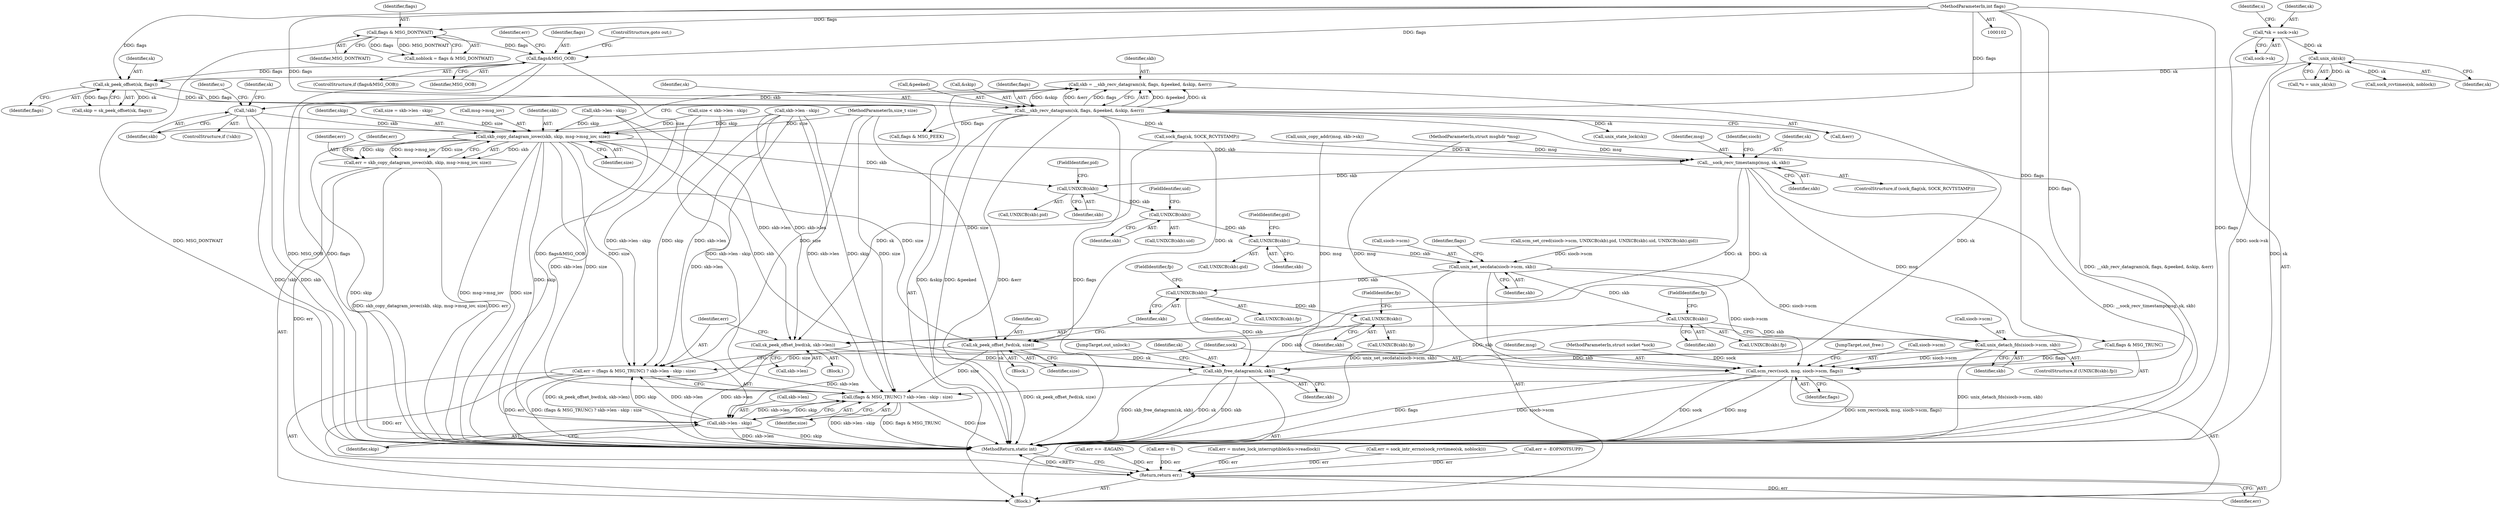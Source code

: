 digraph "0_linux_f3d3342602f8bcbf37d7c46641cb9bca7618eb1c_35@API" {
"1000167" [label="(Call,skb = __skb_recv_datagram(sk, flags, &peeked, &skip, &err))"];
"1000169" [label="(Call,__skb_recv_datagram(sk, flags, &peeked, &skip, &err))"];
"1000164" [label="(Call,sk_peek_offset(sk, flags))"];
"1000124" [label="(Call,unix_sk(sk))"];
"1000116" [label="(Call,*sk = sock->sk)"];
"1000141" [label="(Call,flags&MSG_OOB)"];
"1000129" [label="(Call,flags & MSG_DONTWAIT)"];
"1000107" [label="(MethodParameterIn,int flags)"];
"1000179" [label="(Call,!skb)"];
"1000257" [label="(Call,skb_copy_datagram_iovec(skb, skip, msg->msg_iov, size))"];
"1000255" [label="(Call,err = skb_copy_datagram_iovec(skb, skip, msg->msg_iov, size))"];
"1000386" [label="(Return,return err;)"];
"1000271" [label="(Call,__sock_recv_timestamp(msg, sk, skb))"];
"1000298" [label="(Call,UNIXCB(skb))"];
"1000302" [label="(Call,UNIXCB(skb))"];
"1000306" [label="(Call,UNIXCB(skb))"];
"1000309" [label="(Call,unix_set_secdata(siocb->scm, skb))"];
"1000322" [label="(Call,UNIXCB(skb))"];
"1000325" [label="(Call,unix_detach_fds(siocb->scm, skb))"];
"1000368" [label="(Call,scm_recv(sock, msg, siocb->scm, flags))"];
"1000376" [label="(Call,skb_free_datagram(sk, skb))"];
"1000342" [label="(Call,UNIXCB(skb))"];
"1000353" [label="(Call,UNIXCB(skb))"];
"1000330" [label="(Call,sk_peek_offset_bwd(sk, skb->len))"];
"1000362" [label="(Call,skb->len - skip)"];
"1000356" [label="(Call,err = (flags & MSG_TRUNC) ? skb->len - skip : size)"];
"1000358" [label="(Call,(flags & MSG_TRUNC) ? skb->len - skip : size)"];
"1000337" [label="(Call,sk_peek_offset_fwd(sk, size))"];
"1000124" [label="(Call,unix_sk(sk))"];
"1000122" [label="(Call,*u = unix_sk(sk))"];
"1000375" [label="(JumpTarget,out_free:)"];
"1000388" [label="(MethodReturn,static int)"];
"1000131" [label="(Identifier,MSG_DONTWAIT)"];
"1000174" [label="(Call,&skip)"];
"1000357" [label="(Identifier,err)"];
"1000362" [label="(Call,skb->len - skip)"];
"1000155" [label="(Call,err = sock_intr_errno(sock_rcvtimeo(sk, noblock)))"];
"1000259" [label="(Identifier,skip)"];
"1000386" [label="(Return,return err;)"];
"1000310" [label="(Call,siocb->scm)"];
"1000371" [label="(Call,siocb->scm)"];
"1000336" [label="(Block,)"];
"1000146" [label="(Identifier,err)"];
"1000234" [label="(Call,size = skb->len - skip)"];
"1000331" [label="(Identifier,sk)"];
"1000358" [label="(Call,(flags & MSG_TRUNC) ? skb->len - skip : size)"];
"1000376" [label="(Call,skb_free_datagram(sk, skb))"];
"1000243" [label="(Call,size < skb->len - skip)"];
"1000367" [label="(Identifier,size)"];
"1000370" [label="(Identifier,msg)"];
"1000321" [label="(Call,UNIXCB(skb).fp)"];
"1000305" [label="(Call,UNIXCB(skb).gid)"];
"1000171" [label="(Identifier,flags)"];
"1000317" [label="(Identifier,flags)"];
"1000278" [label="(Identifier,siocb)"];
"1000118" [label="(Call,sock->sk)"];
"1000104" [label="(MethodParameterIn,struct socket *sock)"];
"1000143" [label="(Identifier,MSG_OOB)"];
"1000130" [label="(Identifier,flags)"];
"1000322" [label="(Call,UNIXCB(skb))"];
"1000158" [label="(Call,sock_rcvtimeo(sk, noblock))"];
"1000236" [label="(Call,skb->len - skip)"];
"1000140" [label="(ControlStructure,if (flags&MSG_OOB))"];
"1000255" [label="(Call,err = skb_copy_datagram_iovec(skb, skip, msg->msg_iov, size))"];
"1000273" [label="(Identifier,sk)"];
"1000344" [label="(FieldIdentifier,fp)"];
"1000323" [label="(Identifier,skb)"];
"1000125" [label="(Identifier,sk)"];
"1000353" [label="(Call,UNIXCB(skb))"];
"1000301" [label="(Call,UNIXCB(skb).uid)"];
"1000179" [label="(Call,!skb)"];
"1000298" [label="(Call,UNIXCB(skb))"];
"1000169" [label="(Call,__skb_recv_datagram(sk, flags, &peeked, &skip, &err))"];
"1000274" [label="(Identifier,skb)"];
"1000297" [label="(Call,UNIXCB(skb).pid)"];
"1000263" [label="(Identifier,size)"];
"1000167" [label="(Call,skb = __skb_recv_datagram(sk, flags, &peeked, &skip, &err))"];
"1000136" [label="(Call,err = -EOPNOTSUPP)"];
"1000116" [label="(Call,*sk = sock->sk)"];
"1000356" [label="(Call,err = (flags & MSG_TRUNC) ? skb->len - skip : size)"];
"1000105" [label="(MethodParameterIn,struct msghdr *msg)"];
"1000343" [label="(Identifier,skb)"];
"1000337" [label="(Call,sk_peek_offset_fwd(sk, size))"];
"1000339" [label="(Identifier,size)"];
"1000180" [label="(Identifier,skb)"];
"1000142" [label="(Identifier,flags)"];
"1000355" [label="(FieldIdentifier,fp)"];
"1000304" [label="(FieldIdentifier,uid)"];
"1000127" [label="(Call,noblock = flags & MSG_DONTWAIT)"];
"1000299" [label="(Identifier,skb)"];
"1000368" [label="(Call,scm_recv(sock, msg, siocb->scm, flags))"];
"1000308" [label="(FieldIdentifier,gid)"];
"1000257" [label="(Call,skb_copy_datagram_iovec(skb, skip, msg->msg_iov, size))"];
"1000366" [label="(Identifier,skip)"];
"1000313" [label="(Identifier,skb)"];
"1000141" [label="(Call,flags&MSG_OOB)"];
"1000332" [label="(Call,skb->len)"];
"1000307" [label="(Identifier,skb)"];
"1000272" [label="(Identifier,msg)"];
"1000170" [label="(Identifier,sk)"];
"1000117" [label="(Identifier,sk)"];
"1000182" [label="(Call,unix_state_lock(sk))"];
"1000329" [label="(Identifier,skb)"];
"1000256" [label="(Identifier,err)"];
"1000330" [label="(Call,sk_peek_offset_bwd(sk, skb->len))"];
"1000374" [label="(Identifier,flags)"];
"1000303" [label="(Identifier,skb)"];
"1000320" [label="(ControlStructure,if (UNIXCB(skb).fp))"];
"1000325" [label="(Call,unix_detach_fds(siocb->scm, skb))"];
"1000271" [label="(Call,__sock_recv_timestamp(msg, sk, skb))"];
"1000293" [label="(Call,scm_set_cred(siocb->scm, UNIXCB(skb).pid, UNIXCB(skb).uid, UNIXCB(skb).gid))"];
"1000165" [label="(Identifier,sk)"];
"1000316" [label="(Call,flags & MSG_PEEK)"];
"1000378" [label="(Identifier,skb)"];
"1000183" [label="(Identifier,sk)"];
"1000245" [label="(Call,skb->len - skip)"];
"1000302" [label="(Call,UNIXCB(skb))"];
"1000166" [label="(Identifier,flags)"];
"1000172" [label="(Call,&peeked)"];
"1000221" [label="(Call,unix_copy_addr(msg, skb->sk))"];
"1000260" [label="(Call,msg->msg_iov)"];
"1000162" [label="(Call,skip = sk_peek_offset(sk, flags))"];
"1000300" [label="(FieldIdentifier,pid)"];
"1000363" [label="(Call,skb->len)"];
"1000379" [label="(JumpTarget,out_unlock:)"];
"1000326" [label="(Call,siocb->scm)"];
"1000178" [label="(ControlStructure,if (!skb))"];
"1000354" [label="(Identifier,skb)"];
"1000309" [label="(Call,unix_set_secdata(siocb->scm, skb))"];
"1000144" [label="(ControlStructure,goto out;)"];
"1000387" [label="(Identifier,err)"];
"1000192" [label="(Call,err == -EAGAIN)"];
"1000129" [label="(Call,flags & MSG_DONTWAIT)"];
"1000201" [label="(Call,err = 0)"];
"1000176" [label="(Call,&err)"];
"1000338" [label="(Identifier,sk)"];
"1000319" [label="(Block,)"];
"1000210" [label="(Identifier,u)"];
"1000267" [label="(ControlStructure,if (sock_flag(sk, SOCK_RCVTSTAMP)))"];
"1000341" [label="(Call,UNIXCB(skb).fp)"];
"1000352" [label="(Call,UNIXCB(skb).fp)"];
"1000106" [label="(MethodParameterIn,size_t size)"];
"1000377" [label="(Identifier,sk)"];
"1000359" [label="(Call,flags & MSG_TRUNC)"];
"1000342" [label="(Call,UNIXCB(skb))"];
"1000168" [label="(Identifier,skb)"];
"1000268" [label="(Call,sock_flag(sk, SOCK_RCVTSTAMP))"];
"1000324" [label="(FieldIdentifier,fp)"];
"1000107" [label="(MethodParameterIn,int flags)"];
"1000306" [label="(Call,UNIXCB(skb))"];
"1000164" [label="(Call,sk_peek_offset(sk, flags))"];
"1000369" [label="(Identifier,sock)"];
"1000265" [label="(Identifier,err)"];
"1000123" [label="(Identifier,u)"];
"1000258" [label="(Identifier,skb)"];
"1000145" [label="(Call,err = mutex_lock_interruptible(&u->readlock))"];
"1000108" [label="(Block,)"];
"1000167" -> "1000108"  [label="AST: "];
"1000167" -> "1000169"  [label="CFG: "];
"1000168" -> "1000167"  [label="AST: "];
"1000169" -> "1000167"  [label="AST: "];
"1000180" -> "1000167"  [label="CFG: "];
"1000167" -> "1000388"  [label="DDG: __skb_recv_datagram(sk, flags, &peeked, &skip, &err)"];
"1000169" -> "1000167"  [label="DDG: &peeked"];
"1000169" -> "1000167"  [label="DDG: sk"];
"1000169" -> "1000167"  [label="DDG: &skip"];
"1000169" -> "1000167"  [label="DDG: &err"];
"1000169" -> "1000167"  [label="DDG: flags"];
"1000167" -> "1000179"  [label="DDG: skb"];
"1000169" -> "1000176"  [label="CFG: "];
"1000170" -> "1000169"  [label="AST: "];
"1000171" -> "1000169"  [label="AST: "];
"1000172" -> "1000169"  [label="AST: "];
"1000174" -> "1000169"  [label="AST: "];
"1000176" -> "1000169"  [label="AST: "];
"1000169" -> "1000388"  [label="DDG: &peeked"];
"1000169" -> "1000388"  [label="DDG: &err"];
"1000169" -> "1000388"  [label="DDG: flags"];
"1000169" -> "1000388"  [label="DDG: &skip"];
"1000164" -> "1000169"  [label="DDG: sk"];
"1000164" -> "1000169"  [label="DDG: flags"];
"1000107" -> "1000169"  [label="DDG: flags"];
"1000169" -> "1000182"  [label="DDG: sk"];
"1000169" -> "1000268"  [label="DDG: sk"];
"1000169" -> "1000316"  [label="DDG: flags"];
"1000169" -> "1000376"  [label="DDG: sk"];
"1000164" -> "1000162"  [label="AST: "];
"1000164" -> "1000166"  [label="CFG: "];
"1000165" -> "1000164"  [label="AST: "];
"1000166" -> "1000164"  [label="AST: "];
"1000162" -> "1000164"  [label="CFG: "];
"1000164" -> "1000162"  [label="DDG: sk"];
"1000164" -> "1000162"  [label="DDG: flags"];
"1000124" -> "1000164"  [label="DDG: sk"];
"1000141" -> "1000164"  [label="DDG: flags"];
"1000107" -> "1000164"  [label="DDG: flags"];
"1000124" -> "1000122"  [label="AST: "];
"1000124" -> "1000125"  [label="CFG: "];
"1000125" -> "1000124"  [label="AST: "];
"1000122" -> "1000124"  [label="CFG: "];
"1000124" -> "1000388"  [label="DDG: sk"];
"1000124" -> "1000122"  [label="DDG: sk"];
"1000116" -> "1000124"  [label="DDG: sk"];
"1000124" -> "1000158"  [label="DDG: sk"];
"1000116" -> "1000108"  [label="AST: "];
"1000116" -> "1000118"  [label="CFG: "];
"1000117" -> "1000116"  [label="AST: "];
"1000118" -> "1000116"  [label="AST: "];
"1000123" -> "1000116"  [label="CFG: "];
"1000116" -> "1000388"  [label="DDG: sock->sk"];
"1000141" -> "1000140"  [label="AST: "];
"1000141" -> "1000143"  [label="CFG: "];
"1000142" -> "1000141"  [label="AST: "];
"1000143" -> "1000141"  [label="AST: "];
"1000144" -> "1000141"  [label="CFG: "];
"1000146" -> "1000141"  [label="CFG: "];
"1000141" -> "1000388"  [label="DDG: flags"];
"1000141" -> "1000388"  [label="DDG: flags&MSG_OOB"];
"1000141" -> "1000388"  [label="DDG: MSG_OOB"];
"1000129" -> "1000141"  [label="DDG: flags"];
"1000107" -> "1000141"  [label="DDG: flags"];
"1000129" -> "1000127"  [label="AST: "];
"1000129" -> "1000131"  [label="CFG: "];
"1000130" -> "1000129"  [label="AST: "];
"1000131" -> "1000129"  [label="AST: "];
"1000127" -> "1000129"  [label="CFG: "];
"1000129" -> "1000388"  [label="DDG: MSG_DONTWAIT"];
"1000129" -> "1000127"  [label="DDG: flags"];
"1000129" -> "1000127"  [label="DDG: MSG_DONTWAIT"];
"1000107" -> "1000129"  [label="DDG: flags"];
"1000107" -> "1000102"  [label="AST: "];
"1000107" -> "1000388"  [label="DDG: flags"];
"1000107" -> "1000316"  [label="DDG: flags"];
"1000107" -> "1000359"  [label="DDG: flags"];
"1000107" -> "1000368"  [label="DDG: flags"];
"1000179" -> "1000178"  [label="AST: "];
"1000179" -> "1000180"  [label="CFG: "];
"1000180" -> "1000179"  [label="AST: "];
"1000183" -> "1000179"  [label="CFG: "];
"1000210" -> "1000179"  [label="CFG: "];
"1000179" -> "1000388"  [label="DDG: !skb"];
"1000179" -> "1000388"  [label="DDG: skb"];
"1000179" -> "1000257"  [label="DDG: skb"];
"1000257" -> "1000255"  [label="AST: "];
"1000257" -> "1000263"  [label="CFG: "];
"1000258" -> "1000257"  [label="AST: "];
"1000259" -> "1000257"  [label="AST: "];
"1000260" -> "1000257"  [label="AST: "];
"1000263" -> "1000257"  [label="AST: "];
"1000255" -> "1000257"  [label="CFG: "];
"1000257" -> "1000388"  [label="DDG: skip"];
"1000257" -> "1000388"  [label="DDG: msg->msg_iov"];
"1000257" -> "1000388"  [label="DDG: size"];
"1000257" -> "1000255"  [label="DDG: skb"];
"1000257" -> "1000255"  [label="DDG: skip"];
"1000257" -> "1000255"  [label="DDG: msg->msg_iov"];
"1000257" -> "1000255"  [label="DDG: size"];
"1000236" -> "1000257"  [label="DDG: skip"];
"1000245" -> "1000257"  [label="DDG: skip"];
"1000234" -> "1000257"  [label="DDG: size"];
"1000243" -> "1000257"  [label="DDG: size"];
"1000106" -> "1000257"  [label="DDG: size"];
"1000257" -> "1000271"  [label="DDG: skb"];
"1000257" -> "1000298"  [label="DDG: skb"];
"1000257" -> "1000337"  [label="DDG: size"];
"1000257" -> "1000356"  [label="DDG: size"];
"1000257" -> "1000362"  [label="DDG: skip"];
"1000257" -> "1000358"  [label="DDG: size"];
"1000257" -> "1000376"  [label="DDG: skb"];
"1000255" -> "1000108"  [label="AST: "];
"1000256" -> "1000255"  [label="AST: "];
"1000265" -> "1000255"  [label="CFG: "];
"1000255" -> "1000388"  [label="DDG: skb_copy_datagram_iovec(skb, skip, msg->msg_iov, size)"];
"1000255" -> "1000388"  [label="DDG: err"];
"1000255" -> "1000386"  [label="DDG: err"];
"1000386" -> "1000108"  [label="AST: "];
"1000386" -> "1000387"  [label="CFG: "];
"1000387" -> "1000386"  [label="AST: "];
"1000388" -> "1000386"  [label="CFG: "];
"1000386" -> "1000388"  [label="DDG: <RET>"];
"1000387" -> "1000386"  [label="DDG: err"];
"1000356" -> "1000386"  [label="DDG: err"];
"1000192" -> "1000386"  [label="DDG: err"];
"1000155" -> "1000386"  [label="DDG: err"];
"1000145" -> "1000386"  [label="DDG: err"];
"1000136" -> "1000386"  [label="DDG: err"];
"1000201" -> "1000386"  [label="DDG: err"];
"1000271" -> "1000267"  [label="AST: "];
"1000271" -> "1000274"  [label="CFG: "];
"1000272" -> "1000271"  [label="AST: "];
"1000273" -> "1000271"  [label="AST: "];
"1000274" -> "1000271"  [label="AST: "];
"1000278" -> "1000271"  [label="CFG: "];
"1000271" -> "1000388"  [label="DDG: __sock_recv_timestamp(msg, sk, skb)"];
"1000221" -> "1000271"  [label="DDG: msg"];
"1000105" -> "1000271"  [label="DDG: msg"];
"1000268" -> "1000271"  [label="DDG: sk"];
"1000271" -> "1000298"  [label="DDG: skb"];
"1000271" -> "1000330"  [label="DDG: sk"];
"1000271" -> "1000337"  [label="DDG: sk"];
"1000271" -> "1000368"  [label="DDG: msg"];
"1000298" -> "1000297"  [label="AST: "];
"1000298" -> "1000299"  [label="CFG: "];
"1000299" -> "1000298"  [label="AST: "];
"1000300" -> "1000298"  [label="CFG: "];
"1000298" -> "1000302"  [label="DDG: skb"];
"1000302" -> "1000301"  [label="AST: "];
"1000302" -> "1000303"  [label="CFG: "];
"1000303" -> "1000302"  [label="AST: "];
"1000304" -> "1000302"  [label="CFG: "];
"1000302" -> "1000306"  [label="DDG: skb"];
"1000306" -> "1000305"  [label="AST: "];
"1000306" -> "1000307"  [label="CFG: "];
"1000307" -> "1000306"  [label="AST: "];
"1000308" -> "1000306"  [label="CFG: "];
"1000306" -> "1000309"  [label="DDG: skb"];
"1000309" -> "1000108"  [label="AST: "];
"1000309" -> "1000313"  [label="CFG: "];
"1000310" -> "1000309"  [label="AST: "];
"1000313" -> "1000309"  [label="AST: "];
"1000317" -> "1000309"  [label="CFG: "];
"1000309" -> "1000388"  [label="DDG: unix_set_secdata(siocb->scm, skb)"];
"1000293" -> "1000309"  [label="DDG: siocb->scm"];
"1000309" -> "1000322"  [label="DDG: skb"];
"1000309" -> "1000325"  [label="DDG: siocb->scm"];
"1000309" -> "1000342"  [label="DDG: skb"];
"1000309" -> "1000368"  [label="DDG: siocb->scm"];
"1000322" -> "1000321"  [label="AST: "];
"1000322" -> "1000323"  [label="CFG: "];
"1000323" -> "1000322"  [label="AST: "];
"1000324" -> "1000322"  [label="CFG: "];
"1000322" -> "1000325"  [label="DDG: skb"];
"1000322" -> "1000376"  [label="DDG: skb"];
"1000325" -> "1000320"  [label="AST: "];
"1000325" -> "1000329"  [label="CFG: "];
"1000326" -> "1000325"  [label="AST: "];
"1000329" -> "1000325"  [label="AST: "];
"1000331" -> "1000325"  [label="CFG: "];
"1000325" -> "1000388"  [label="DDG: unix_detach_fds(siocb->scm, skb)"];
"1000325" -> "1000368"  [label="DDG: siocb->scm"];
"1000325" -> "1000376"  [label="DDG: skb"];
"1000368" -> "1000108"  [label="AST: "];
"1000368" -> "1000374"  [label="CFG: "];
"1000369" -> "1000368"  [label="AST: "];
"1000370" -> "1000368"  [label="AST: "];
"1000371" -> "1000368"  [label="AST: "];
"1000374" -> "1000368"  [label="AST: "];
"1000375" -> "1000368"  [label="CFG: "];
"1000368" -> "1000388"  [label="DDG: sock"];
"1000368" -> "1000388"  [label="DDG: msg"];
"1000368" -> "1000388"  [label="DDG: scm_recv(sock, msg, siocb->scm, flags)"];
"1000368" -> "1000388"  [label="DDG: flags"];
"1000368" -> "1000388"  [label="DDG: siocb->scm"];
"1000104" -> "1000368"  [label="DDG: sock"];
"1000221" -> "1000368"  [label="DDG: msg"];
"1000105" -> "1000368"  [label="DDG: msg"];
"1000359" -> "1000368"  [label="DDG: flags"];
"1000376" -> "1000108"  [label="AST: "];
"1000376" -> "1000378"  [label="CFG: "];
"1000377" -> "1000376"  [label="AST: "];
"1000378" -> "1000376"  [label="AST: "];
"1000379" -> "1000376"  [label="CFG: "];
"1000376" -> "1000388"  [label="DDG: skb_free_datagram(sk, skb)"];
"1000376" -> "1000388"  [label="DDG: sk"];
"1000376" -> "1000388"  [label="DDG: skb"];
"1000330" -> "1000376"  [label="DDG: sk"];
"1000337" -> "1000376"  [label="DDG: sk"];
"1000342" -> "1000376"  [label="DDG: skb"];
"1000353" -> "1000376"  [label="DDG: skb"];
"1000342" -> "1000341"  [label="AST: "];
"1000342" -> "1000343"  [label="CFG: "];
"1000343" -> "1000342"  [label="AST: "];
"1000344" -> "1000342"  [label="CFG: "];
"1000342" -> "1000353"  [label="DDG: skb"];
"1000353" -> "1000352"  [label="AST: "];
"1000353" -> "1000354"  [label="CFG: "];
"1000354" -> "1000353"  [label="AST: "];
"1000355" -> "1000353"  [label="CFG: "];
"1000330" -> "1000319"  [label="AST: "];
"1000330" -> "1000332"  [label="CFG: "];
"1000331" -> "1000330"  [label="AST: "];
"1000332" -> "1000330"  [label="AST: "];
"1000357" -> "1000330"  [label="CFG: "];
"1000330" -> "1000388"  [label="DDG: skb->len"];
"1000330" -> "1000388"  [label="DDG: sk_peek_offset_bwd(sk, skb->len)"];
"1000268" -> "1000330"  [label="DDG: sk"];
"1000236" -> "1000330"  [label="DDG: skb->len"];
"1000245" -> "1000330"  [label="DDG: skb->len"];
"1000330" -> "1000362"  [label="DDG: skb->len"];
"1000362" -> "1000358"  [label="AST: "];
"1000362" -> "1000366"  [label="CFG: "];
"1000363" -> "1000362"  [label="AST: "];
"1000366" -> "1000362"  [label="AST: "];
"1000358" -> "1000362"  [label="CFG: "];
"1000362" -> "1000388"  [label="DDG: skip"];
"1000362" -> "1000388"  [label="DDG: skb->len"];
"1000362" -> "1000356"  [label="DDG: skb->len"];
"1000362" -> "1000356"  [label="DDG: skip"];
"1000362" -> "1000358"  [label="DDG: skb->len"];
"1000362" -> "1000358"  [label="DDG: skip"];
"1000236" -> "1000362"  [label="DDG: skb->len"];
"1000245" -> "1000362"  [label="DDG: skb->len"];
"1000356" -> "1000108"  [label="AST: "];
"1000356" -> "1000358"  [label="CFG: "];
"1000357" -> "1000356"  [label="AST: "];
"1000358" -> "1000356"  [label="AST: "];
"1000369" -> "1000356"  [label="CFG: "];
"1000356" -> "1000388"  [label="DDG: err"];
"1000356" -> "1000388"  [label="DDG: (flags & MSG_TRUNC) ? skb->len - skip : size"];
"1000243" -> "1000356"  [label="DDG: skb->len - skip"];
"1000236" -> "1000356"  [label="DDG: skb->len"];
"1000236" -> "1000356"  [label="DDG: skip"];
"1000337" -> "1000356"  [label="DDG: size"];
"1000106" -> "1000356"  [label="DDG: size"];
"1000358" -> "1000367"  [label="CFG: "];
"1000359" -> "1000358"  [label="AST: "];
"1000367" -> "1000358"  [label="AST: "];
"1000358" -> "1000388"  [label="DDG: size"];
"1000358" -> "1000388"  [label="DDG: skb->len - skip"];
"1000358" -> "1000388"  [label="DDG: flags & MSG_TRUNC"];
"1000243" -> "1000358"  [label="DDG: skb->len - skip"];
"1000236" -> "1000358"  [label="DDG: skb->len"];
"1000236" -> "1000358"  [label="DDG: skip"];
"1000337" -> "1000358"  [label="DDG: size"];
"1000106" -> "1000358"  [label="DDG: size"];
"1000337" -> "1000336"  [label="AST: "];
"1000337" -> "1000339"  [label="CFG: "];
"1000338" -> "1000337"  [label="AST: "];
"1000339" -> "1000337"  [label="AST: "];
"1000343" -> "1000337"  [label="CFG: "];
"1000337" -> "1000388"  [label="DDG: sk_peek_offset_fwd(sk, size)"];
"1000268" -> "1000337"  [label="DDG: sk"];
"1000106" -> "1000337"  [label="DDG: size"];
}
